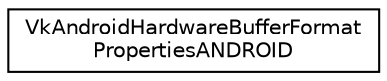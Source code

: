 digraph "Graphical Class Hierarchy"
{
 // LATEX_PDF_SIZE
  edge [fontname="Helvetica",fontsize="10",labelfontname="Helvetica",labelfontsize="10"];
  node [fontname="Helvetica",fontsize="10",shape=record];
  rankdir="LR";
  Node0 [label="VkAndroidHardwareBufferFormat\lPropertiesANDROID",height=0.2,width=0.4,color="black", fillcolor="white", style="filled",URL="$dd/d4a/structVkAndroidHardwareBufferFormatPropertiesANDROID.html",tooltip=" "];
}
